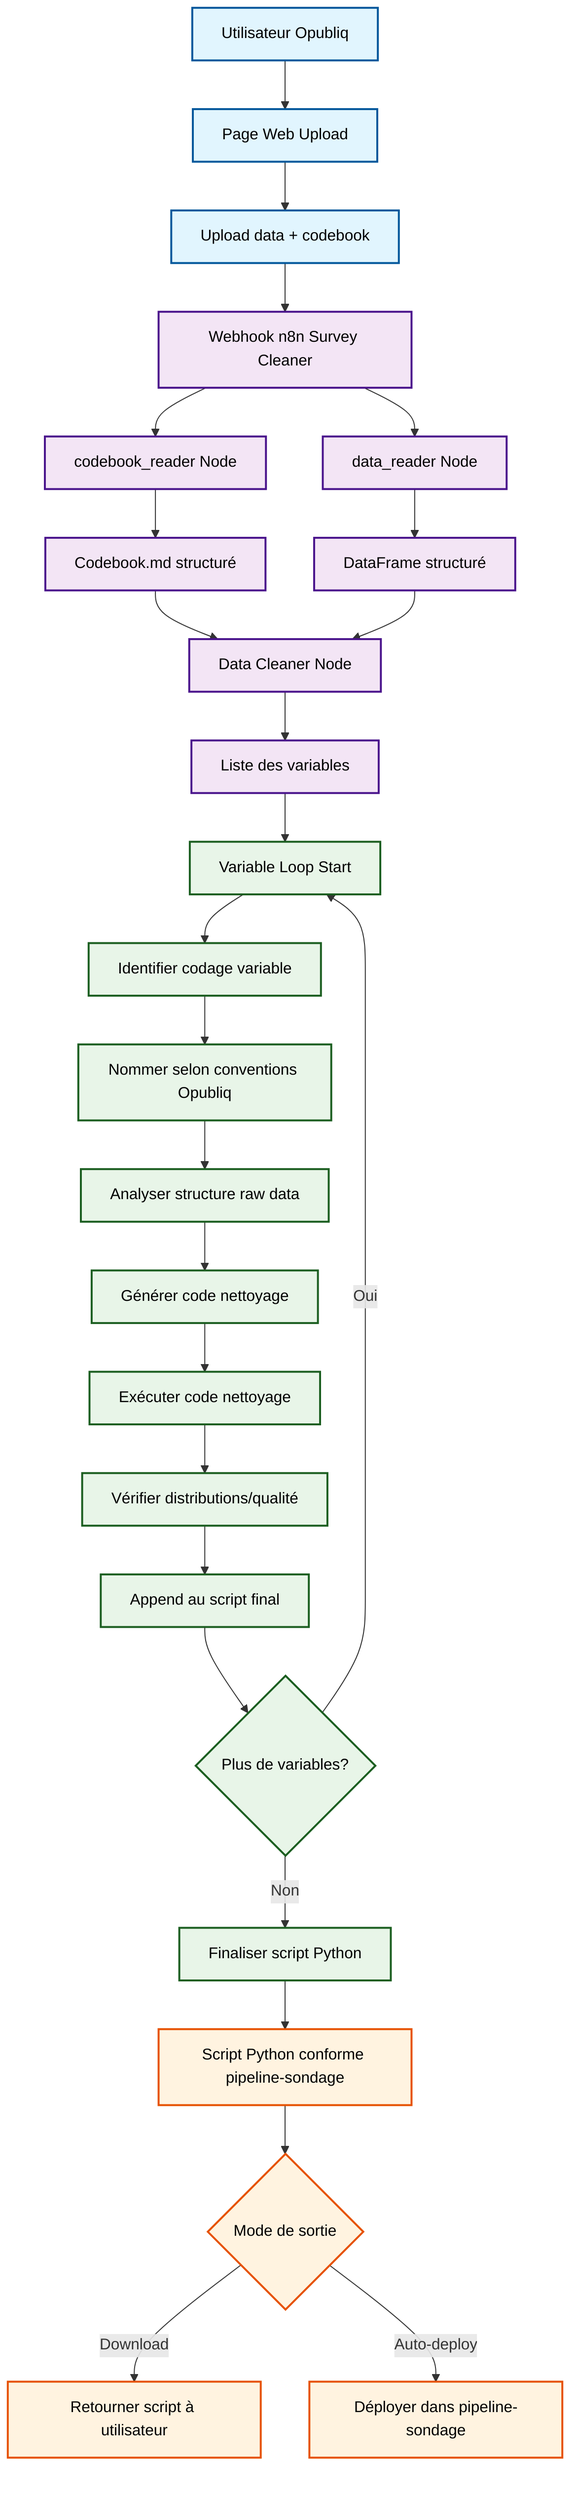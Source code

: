 graph TD
    A[Utilisateur Opubliq] --> B[Page Web Upload]
    B --> C[Upload data + codebook]
    
    C --> D[Webhook n8n Survey Cleaner]
    
    D --> E[codebook_reader Node]
    D --> F[data_reader Node]
    
    E --> G[Codebook.md structuré]
    F --> H[DataFrame structuré]
    
    G --> I[Data Cleaner Node]
    H --> I
    
    I --> J[Liste des variables]
    J --> K[Variable Loop Start]
    
    K --> L[Identifier codage variable]
    L --> M[Nommer selon conventions Opubliq]
    M --> N[Analyser structure raw data]
    N --> O[Générer code nettoyage]
    O --> P[Exécuter code nettoyage]
    P --> Q[Vérifier distributions/qualité]
    Q --> R[Append au script final]
    R --> S{Plus de variables?}
    
    S -->|Oui| K
    S -->|Non| T[Finaliser script Python]
    
    T --> U[Script Python conforme pipeline-sondage]
    
    U --> V{Mode de sortie}
    V -->|Download| W[Retourner script à utilisateur]
    V -->|Auto-deploy| X[Déployer dans pipeline-sondage]
    
    %% Styles
    classDef userNode fill:#e1f5fe,stroke:#01579b,stroke-width:2px,color:#000
    classDef processingNode fill:#f3e5f5,stroke:#4a148c,stroke-width:2px,color:#000
    classDef codeNode fill:#e8f5e8,stroke:#1b5e20,stroke-width:2px,color:#000
    classDef outputNode fill:#fff3e0,stroke:#e65100,stroke-width:2px,color:#000
    
    class A,B,C userNode
    class D,E,F,G,H,I,J processingNode
    class K,L,M,N,O,P,Q,R,S,T codeNode
    class U,V,W,X outputNode